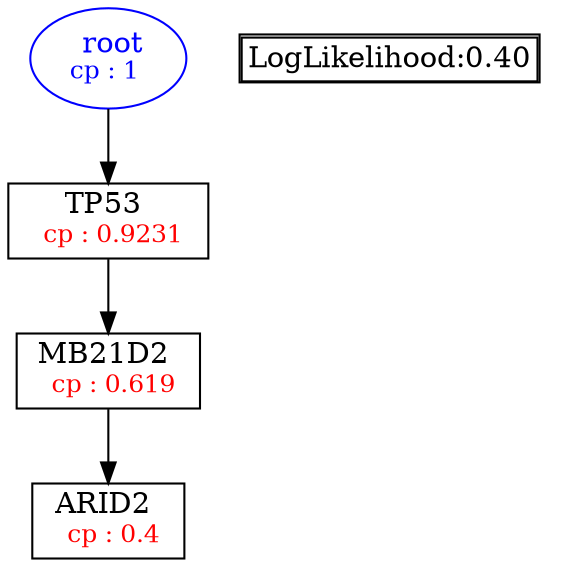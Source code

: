 digraph tree {
    "root" [label=<<font color='Blue'> root</font><br/><font color='Blue' POINT-SIZE='12'>cp : 1 </font>>, shape=oval, color=Blue];
    "S2" [label =<TP53 <br/> <font color='Red' POINT-SIZE='12'> cp : 0.9231 </font>>, shape=box];
    "S3" [label =<MB21D2 <br/> <font color='Red' POINT-SIZE='12'> cp : 0.619 </font>>, shape=box];
    "S1" [label =<ARID2 <br/> <font color='Red' POINT-SIZE='12'> cp : 0.4 </font>>, shape=box];
    "root" -> "S2";
    "S2" -> "S3";
    "S3" -> "S1";

    node[shape=plaintext]
    fontsize="10"
    struct1 [label=
    <<TABLE BORDER="1" CELLBORDER="1" CELLSPACING="0" >
    <TR><TD ALIGN="LEFT">LogLikelihood:0.40</TD></TR>
    </TABLE>>];

}
